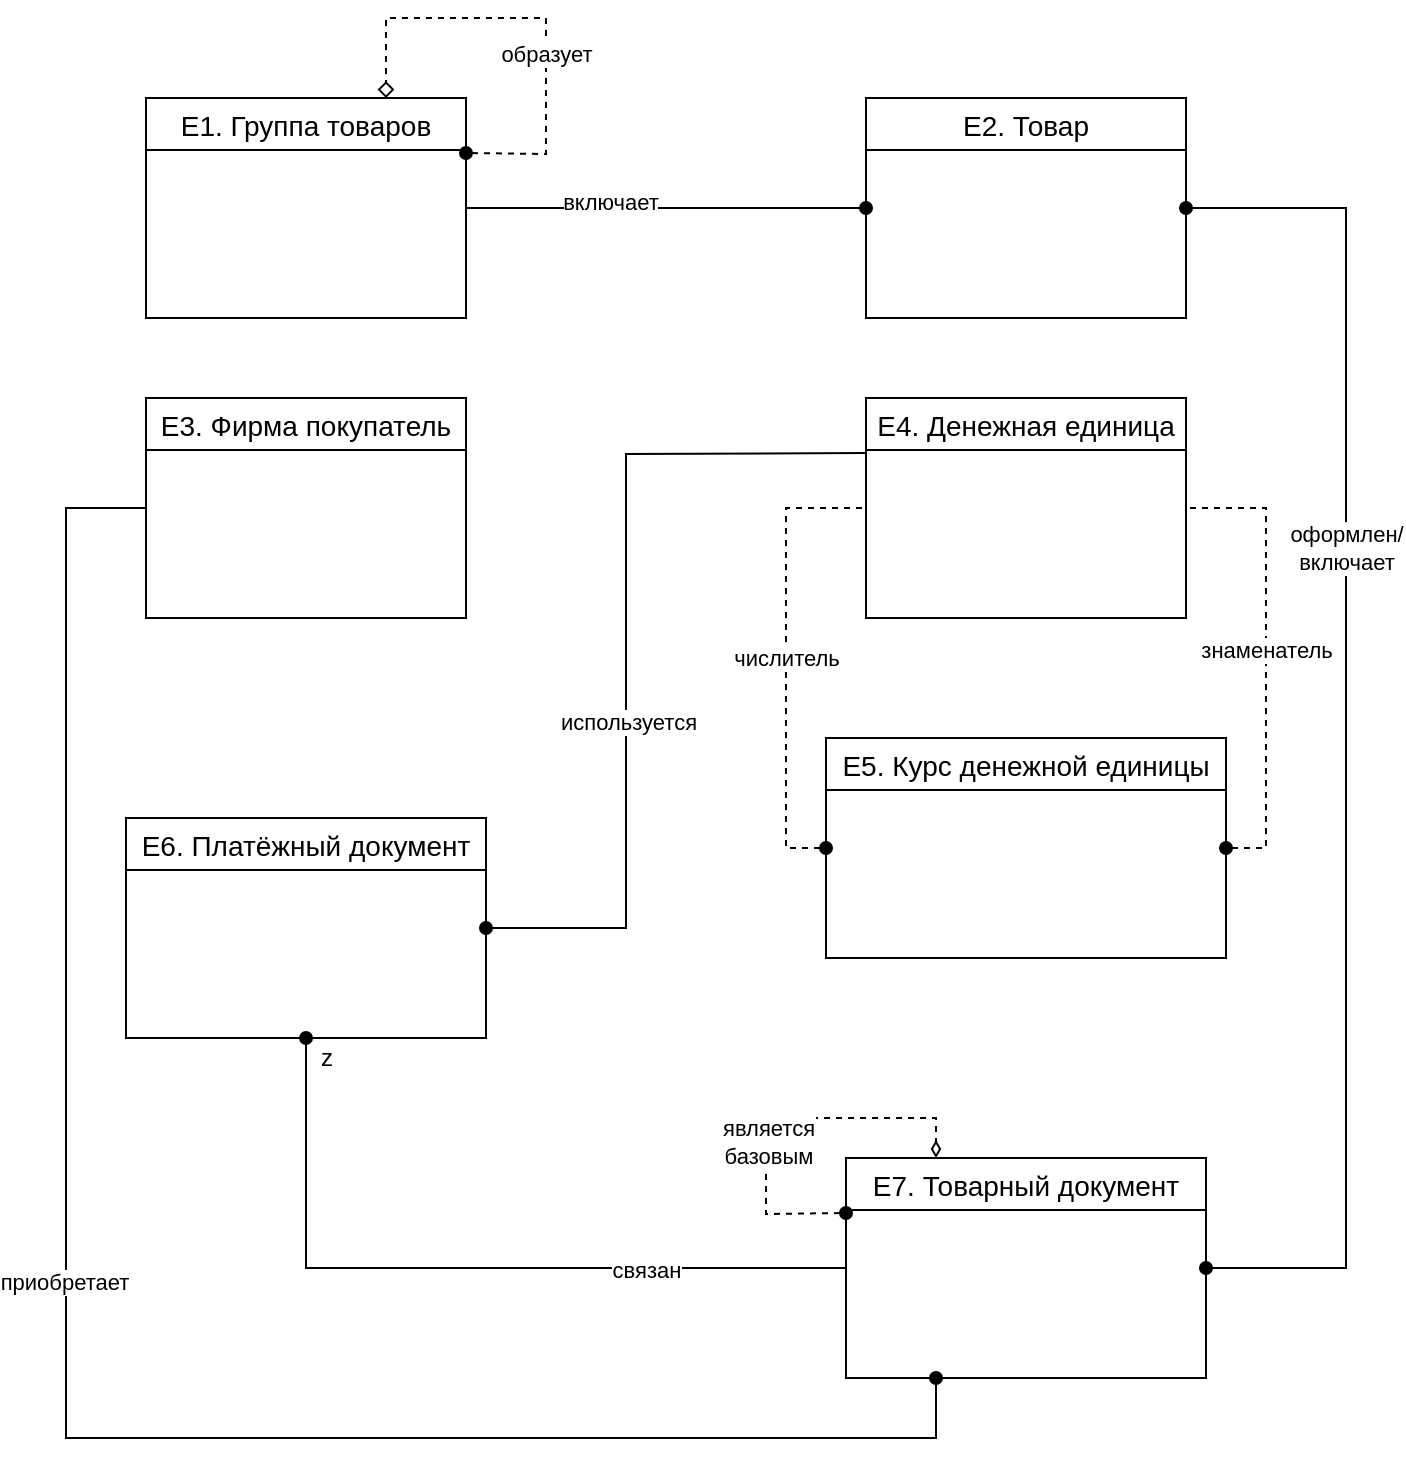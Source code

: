 <mxfile version="14.4.2" type="device"><diagram id="rmk4r0TAHR6xoREwq-rk" name="Страница 1"><mxGraphModel dx="1730" dy="1012" grid="1" gridSize="10" guides="1" tooltips="1" connect="1" arrows="1" fold="1" page="1" pageScale="1" pageWidth="827" pageHeight="1169" math="0" shadow="0"><root><mxCell id="0"/><mxCell id="1" parent="0"/><mxCell id="10G5016dR0FYqh4kMH89-2" value="E1. Группа товаров" style="swimlane;fontStyle=0;childLayout=stackLayout;horizontal=1;startSize=26;horizontalStack=0;resizeParent=1;resizeParentMax=0;resizeLast=0;collapsible=1;marginBottom=0;align=center;fontSize=14;" parent="1" vertex="1"><mxGeometry x="80" y="150" width="160" height="110" as="geometry"/></mxCell><mxCell id="10G5016dR0FYqh4kMH89-8" value="E2. Товар" style="swimlane;fontStyle=0;childLayout=stackLayout;horizontal=1;startSize=26;horizontalStack=0;resizeParent=1;resizeParentMax=0;resizeLast=0;collapsible=1;marginBottom=0;align=center;fontSize=14;" parent="1" vertex="1"><mxGeometry x="440" y="150" width="160" height="110" as="geometry"/></mxCell><mxCell id="10G5016dR0FYqh4kMH89-9" value="E3. Фирма покупатель" style="swimlane;fontStyle=0;childLayout=stackLayout;horizontal=1;startSize=26;horizontalStack=0;resizeParent=1;resizeParentMax=0;resizeLast=0;collapsible=1;marginBottom=0;align=center;fontSize=14;" parent="1" vertex="1"><mxGeometry x="80" y="300" width="160" height="110" as="geometry"/></mxCell><mxCell id="10G5016dR0FYqh4kMH89-10" value="E4. Денежная единица" style="swimlane;fontStyle=0;childLayout=stackLayout;horizontal=1;startSize=26;horizontalStack=0;resizeParent=1;resizeParentMax=0;resizeLast=0;collapsible=1;marginBottom=0;align=center;fontSize=14;" parent="1" vertex="1"><mxGeometry x="440" y="300" width="160" height="110" as="geometry"/></mxCell><mxCell id="10G5016dR0FYqh4kMH89-11" value="E5. Курс денежной единицы" style="swimlane;fontStyle=0;childLayout=stackLayout;horizontal=1;startSize=26;horizontalStack=0;resizeParent=1;resizeParentMax=0;resizeLast=0;collapsible=1;marginBottom=0;align=center;fontSize=14;" parent="1" vertex="1"><mxGeometry x="420" y="470" width="200" height="110" as="geometry"/></mxCell><mxCell id="10G5016dR0FYqh4kMH89-12" value="E6. Платёжный документ" style="swimlane;fontStyle=0;childLayout=stackLayout;horizontal=1;startSize=26;horizontalStack=0;resizeParent=1;resizeParentMax=0;resizeLast=0;collapsible=1;marginBottom=0;align=center;fontSize=14;" parent="1" vertex="1"><mxGeometry x="70" y="510" width="180" height="110" as="geometry"/></mxCell><mxCell id="10G5016dR0FYqh4kMH89-13" value="E7. Товарный документ" style="swimlane;fontStyle=0;childLayout=stackLayout;horizontal=1;startSize=26;horizontalStack=0;resizeParent=1;resizeParentMax=0;resizeLast=0;collapsible=1;marginBottom=0;align=center;fontSize=14;" parent="1" vertex="1"><mxGeometry x="430" y="680" width="180" height="110" as="geometry"/></mxCell><mxCell id="10G5016dR0FYqh4kMH89-14" value="" style="endArrow=oval;html=1;endFill=1;exitX=1;exitY=0.5;exitDx=0;exitDy=0;entryX=0;entryY=0.5;entryDx=0;entryDy=0;" parent="1" source="10G5016dR0FYqh4kMH89-2" target="10G5016dR0FYqh4kMH89-8" edge="1"><mxGeometry width="50" height="50" relative="1" as="geometry"><mxPoint x="390" y="520" as="sourcePoint"/><mxPoint x="440" y="470" as="targetPoint"/></mxGeometry></mxCell><mxCell id="10G5016dR0FYqh4kMH89-28" value="включает" style="edgeLabel;html=1;align=center;verticalAlign=middle;resizable=0;points=[];" parent="10G5016dR0FYqh4kMH89-14" vertex="1" connectable="0"><mxGeometry x="-0.28" y="3" relative="1" as="geometry"><mxPoint as="offset"/></mxGeometry></mxCell><mxCell id="10G5016dR0FYqh4kMH89-15" value="" style="endArrow=diamond;html=1;dashed=1;endFill=0;startArrow=oval;startFill=1;exitX=1;exitY=0.25;exitDx=0;exitDy=0;rounded=0;entryX=0.75;entryY=0;entryDx=0;entryDy=0;" parent="1" source="10G5016dR0FYqh4kMH89-2" target="10G5016dR0FYqh4kMH89-2" edge="1"><mxGeometry width="50" height="50" relative="1" as="geometry"><mxPoint x="320" y="170" as="sourcePoint"/><mxPoint x="210" y="90" as="targetPoint"/><Array as="points"><mxPoint x="280" y="178"/><mxPoint x="280" y="110"/><mxPoint x="200" y="110"/></Array></mxGeometry></mxCell><mxCell id="10G5016dR0FYqh4kMH89-29" value="образует" style="edgeLabel;html=1;align=center;verticalAlign=middle;resizable=0;points=[];" parent="10G5016dR0FYqh4kMH89-15" vertex="1" connectable="0"><mxGeometry x="-0.21" relative="1" as="geometry"><mxPoint as="offset"/></mxGeometry></mxCell><mxCell id="10G5016dR0FYqh4kMH89-16" value="" style="endArrow=none;html=1;endFill=0;startArrow=oval;startFill=1;entryX=0;entryY=0.5;entryDx=0;entryDy=0;exitX=0;exitY=0.5;exitDx=0;exitDy=0;rounded=0;dashed=1;" parent="1" source="10G5016dR0FYqh4kMH89-11" target="10G5016dR0FYqh4kMH89-10" edge="1"><mxGeometry width="50" height="50" relative="1" as="geometry"><mxPoint x="270" y="460" as="sourcePoint"/><mxPoint x="320" y="410" as="targetPoint"/><Array as="points"><mxPoint x="400" y="525"/><mxPoint x="400" y="355"/></Array></mxGeometry></mxCell><mxCell id="10G5016dR0FYqh4kMH89-31" value="числитель" style="edgeLabel;html=1;align=center;verticalAlign=middle;resizable=0;points=[];" parent="10G5016dR0FYqh4kMH89-16" vertex="1" connectable="0"><mxGeometry relative="1" as="geometry"><mxPoint as="offset"/></mxGeometry></mxCell><mxCell id="10G5016dR0FYqh4kMH89-17" value="" style="endArrow=none;html=1;endFill=0;startArrow=oval;startFill=1;entryX=1;entryY=0.5;entryDx=0;entryDy=0;exitX=1;exitY=0.5;exitDx=0;exitDy=0;rounded=0;dashed=1;" parent="1" source="10G5016dR0FYqh4kMH89-11" target="10G5016dR0FYqh4kMH89-10" edge="1"><mxGeometry width="50" height="50" relative="1" as="geometry"><mxPoint x="720" y="520" as="sourcePoint"/><mxPoint x="740" y="350" as="targetPoint"/><Array as="points"><mxPoint x="640" y="525"/><mxPoint x="640" y="355"/></Array></mxGeometry></mxCell><mxCell id="10G5016dR0FYqh4kMH89-32" value="знаменатель" style="edgeLabel;html=1;align=center;verticalAlign=middle;resizable=0;points=[];" parent="10G5016dR0FYqh4kMH89-17" vertex="1" connectable="0"><mxGeometry x="0.035" relative="1" as="geometry"><mxPoint as="offset"/></mxGeometry></mxCell><mxCell id="10G5016dR0FYqh4kMH89-23" value="" style="endArrow=oval;html=1;rounded=0;startArrow=oval;startFill=1;endFill=1;entryX=1;entryY=0.5;entryDx=0;entryDy=0;exitX=1;exitY=0.5;exitDx=0;exitDy=0;" parent="1" source="10G5016dR0FYqh4kMH89-13" target="10G5016dR0FYqh4kMH89-8" edge="1"><mxGeometry width="50" height="50" relative="1" as="geometry"><mxPoint x="660" y="220" as="sourcePoint"/><mxPoint x="710" y="170" as="targetPoint"/><Array as="points"><mxPoint x="680" y="735"/><mxPoint x="680" y="205"/></Array></mxGeometry></mxCell><mxCell id="10G5016dR0FYqh4kMH89-30" value="оформлен/&lt;br&gt;включает" style="edgeLabel;html=1;align=center;verticalAlign=middle;resizable=0;points=[];" parent="10G5016dR0FYqh4kMH89-23" vertex="1" connectable="0"><mxGeometry x="0.264" relative="1" as="geometry"><mxPoint as="offset"/></mxGeometry></mxCell><mxCell id="10G5016dR0FYqh4kMH89-24" value="" style="endArrow=oval;html=1;entryX=0.5;entryY=1;entryDx=0;entryDy=0;exitX=0;exitY=0.5;exitDx=0;exitDy=0;rounded=0;endFill=1;" parent="1" source="10G5016dR0FYqh4kMH89-13" target="10G5016dR0FYqh4kMH89-12" edge="1"><mxGeometry width="50" height="50" relative="1" as="geometry"><mxPoint x="180" y="760" as="sourcePoint"/><mxPoint x="230" y="710" as="targetPoint"/><Array as="points"><mxPoint x="160" y="735"/></Array></mxGeometry></mxCell><mxCell id="10G5016dR0FYqh4kMH89-36" value="связан" style="edgeLabel;html=1;align=center;verticalAlign=middle;resizable=0;points=[];" parent="10G5016dR0FYqh4kMH89-24" vertex="1" connectable="0"><mxGeometry x="-0.48" y="1" relative="1" as="geometry"><mxPoint as="offset"/></mxGeometry></mxCell><mxCell id="10G5016dR0FYqh4kMH89-25" value="" style="endArrow=diamondThin;html=1;exitX=0;exitY=0.25;exitDx=0;exitDy=0;rounded=0;entryX=0.25;entryY=0;entryDx=0;entryDy=0;endFill=0;dashed=1;startArrow=oval;startFill=1;" parent="1" source="10G5016dR0FYqh4kMH89-13" target="10G5016dR0FYqh4kMH89-13" edge="1"><mxGeometry width="50" height="50" relative="1" as="geometry"><mxPoint x="380" y="660" as="sourcePoint"/><mxPoint x="430" y="610" as="targetPoint"/><Array as="points"><mxPoint x="390" y="708"/><mxPoint x="390" y="660"/><mxPoint x="475" y="660"/></Array></mxGeometry></mxCell><mxCell id="10G5016dR0FYqh4kMH89-35" value="является&lt;br&gt;базовым" style="edgeLabel;html=1;align=center;verticalAlign=middle;resizable=0;points=[];" parent="10G5016dR0FYqh4kMH89-25" vertex="1" connectable="0"><mxGeometry x="-0.212" y="-1" relative="1" as="geometry"><mxPoint as="offset"/></mxGeometry></mxCell><mxCell id="10G5016dR0FYqh4kMH89-26" value="" style="endArrow=oval;html=1;rounded=0;endFill=1;entryX=1;entryY=0.5;entryDx=0;entryDy=0;exitX=0;exitY=0.25;exitDx=0;exitDy=0;" parent="1" source="10G5016dR0FYqh4kMH89-10" target="10G5016dR0FYqh4kMH89-12" edge="1"><mxGeometry width="50" height="50" relative="1" as="geometry"><mxPoint x="310" y="380" as="sourcePoint"/><mxPoint x="360" y="330" as="targetPoint"/><Array as="points"><mxPoint x="320" y="328"/><mxPoint x="320" y="565"/></Array></mxGeometry></mxCell><mxCell id="10G5016dR0FYqh4kMH89-33" value="используется" style="edgeLabel;html=1;align=center;verticalAlign=middle;resizable=0;points=[];" parent="10G5016dR0FYqh4kMH89-26" vertex="1" connectable="0"><mxGeometry x="0.19" y="1" relative="1" as="geometry"><mxPoint as="offset"/></mxGeometry></mxCell><mxCell id="10G5016dR0FYqh4kMH89-27" value="" style="endArrow=none;html=1;rounded=0;entryX=0;entryY=0.5;entryDx=0;entryDy=0;exitX=0.25;exitY=1;exitDx=0;exitDy=0;startArrow=oval;startFill=1;" parent="1" source="10G5016dR0FYqh4kMH89-13" target="10G5016dR0FYqh4kMH89-9" edge="1"><mxGeometry width="50" height="50" relative="1" as="geometry"><mxPoint x="20" y="720" as="sourcePoint"/><mxPoint x="100" y="200" as="targetPoint"/><Array as="points"><mxPoint x="475" y="820"/><mxPoint x="40" y="820"/><mxPoint x="40" y="355"/></Array></mxGeometry></mxCell><mxCell id="10G5016dR0FYqh4kMH89-34" value="приобретает" style="edgeLabel;html=1;align=center;verticalAlign=middle;resizable=0;points=[];" parent="10G5016dR0FYqh4kMH89-27" vertex="1" connectable="0"><mxGeometry x="0.12" y="1" relative="1" as="geometry"><mxPoint as="offset"/></mxGeometry></mxCell><mxCell id="PS_wgcMKK7Qvx9rrfuV4-1" value="z" style="text;html=1;align=center;verticalAlign=middle;resizable=0;points=[];autosize=1;" parent="1" vertex="1"><mxGeometry x="160" y="620" width="20" height="20" as="geometry"/></mxCell></root></mxGraphModel></diagram></mxfile>